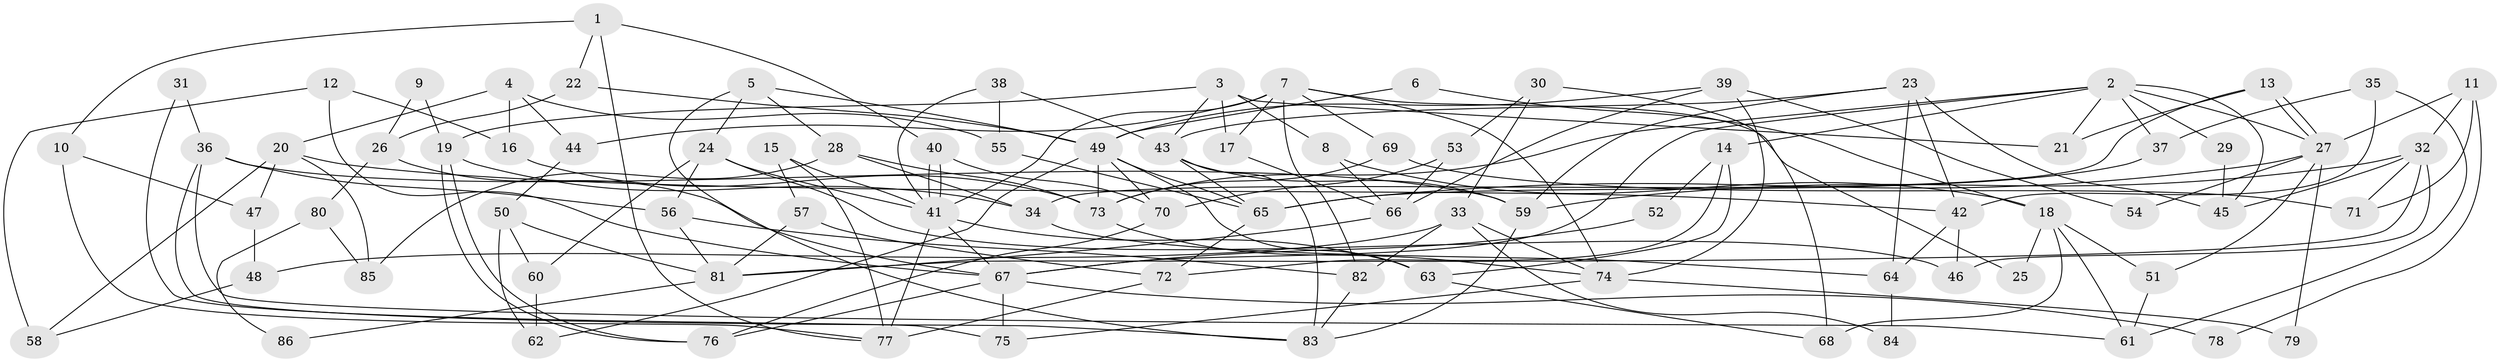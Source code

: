 // coarse degree distribution, {5: 0.22857142857142856, 7: 0.11428571428571428, 3: 0.17142857142857143, 10: 0.02857142857142857, 6: 0.14285714285714285, 4: 0.17142857142857143, 8: 0.05714285714285714, 13: 0.02857142857142857, 12: 0.02857142857142857, 9: 0.02857142857142857}
// Generated by graph-tools (version 1.1) at 2025/37/03/04/25 23:37:03]
// undirected, 86 vertices, 172 edges
graph export_dot {
  node [color=gray90,style=filled];
  1;
  2;
  3;
  4;
  5;
  6;
  7;
  8;
  9;
  10;
  11;
  12;
  13;
  14;
  15;
  16;
  17;
  18;
  19;
  20;
  21;
  22;
  23;
  24;
  25;
  26;
  27;
  28;
  29;
  30;
  31;
  32;
  33;
  34;
  35;
  36;
  37;
  38;
  39;
  40;
  41;
  42;
  43;
  44;
  45;
  46;
  47;
  48;
  49;
  50;
  51;
  52;
  53;
  54;
  55;
  56;
  57;
  58;
  59;
  60;
  61;
  62;
  63;
  64;
  65;
  66;
  67;
  68;
  69;
  70;
  71;
  72;
  73;
  74;
  75;
  76;
  77;
  78;
  79;
  80;
  81;
  82;
  83;
  84;
  85;
  86;
  1 -- 40;
  1 -- 77;
  1 -- 10;
  1 -- 22;
  2 -- 73;
  2 -- 27;
  2 -- 14;
  2 -- 21;
  2 -- 29;
  2 -- 37;
  2 -- 45;
  2 -- 67;
  3 -- 17;
  3 -- 43;
  3 -- 8;
  3 -- 19;
  3 -- 21;
  4 -- 16;
  4 -- 55;
  4 -- 20;
  4 -- 44;
  5 -- 49;
  5 -- 83;
  5 -- 24;
  5 -- 28;
  6 -- 49;
  6 -- 18;
  7 -- 69;
  7 -- 41;
  7 -- 17;
  7 -- 25;
  7 -- 44;
  7 -- 74;
  7 -- 82;
  8 -- 66;
  8 -- 18;
  9 -- 26;
  9 -- 19;
  10 -- 77;
  10 -- 47;
  11 -- 27;
  11 -- 32;
  11 -- 71;
  11 -- 78;
  12 -- 58;
  12 -- 67;
  12 -- 16;
  13 -- 21;
  13 -- 27;
  13 -- 27;
  13 -- 34;
  14 -- 72;
  14 -- 52;
  14 -- 63;
  15 -- 41;
  15 -- 77;
  15 -- 57;
  16 -- 73;
  17 -- 66;
  18 -- 51;
  18 -- 25;
  18 -- 61;
  18 -- 68;
  19 -- 76;
  19 -- 76;
  19 -- 34;
  20 -- 42;
  20 -- 47;
  20 -- 58;
  20 -- 85;
  22 -- 49;
  22 -- 26;
  23 -- 45;
  23 -- 59;
  23 -- 42;
  23 -- 43;
  23 -- 64;
  24 -- 46;
  24 -- 41;
  24 -- 56;
  24 -- 60;
  26 -- 67;
  26 -- 80;
  27 -- 65;
  27 -- 51;
  27 -- 54;
  27 -- 79;
  28 -- 34;
  28 -- 73;
  28 -- 85;
  29 -- 45;
  30 -- 68;
  30 -- 33;
  30 -- 53;
  31 -- 36;
  31 -- 75;
  32 -- 59;
  32 -- 81;
  32 -- 45;
  32 -- 46;
  32 -- 71;
  33 -- 82;
  33 -- 74;
  33 -- 48;
  33 -- 84;
  34 -- 64;
  35 -- 37;
  35 -- 42;
  35 -- 61;
  36 -- 61;
  36 -- 56;
  36 -- 59;
  36 -- 83;
  37 -- 65;
  38 -- 41;
  38 -- 43;
  38 -- 55;
  39 -- 74;
  39 -- 49;
  39 -- 54;
  39 -- 66;
  40 -- 41;
  40 -- 41;
  40 -- 70;
  41 -- 63;
  41 -- 67;
  41 -- 77;
  42 -- 64;
  42 -- 46;
  43 -- 59;
  43 -- 65;
  43 -- 83;
  44 -- 50;
  47 -- 48;
  48 -- 58;
  49 -- 63;
  49 -- 62;
  49 -- 65;
  49 -- 70;
  49 -- 73;
  50 -- 81;
  50 -- 60;
  50 -- 62;
  51 -- 61;
  52 -- 67;
  53 -- 70;
  53 -- 66;
  55 -- 65;
  56 -- 82;
  56 -- 81;
  57 -- 81;
  57 -- 72;
  59 -- 83;
  60 -- 62;
  63 -- 68;
  64 -- 84;
  65 -- 72;
  66 -- 81;
  67 -- 75;
  67 -- 76;
  67 -- 78;
  69 -- 71;
  69 -- 73;
  70 -- 76;
  72 -- 77;
  73 -- 74;
  74 -- 75;
  74 -- 79;
  80 -- 85;
  80 -- 86;
  81 -- 86;
  82 -- 83;
}
